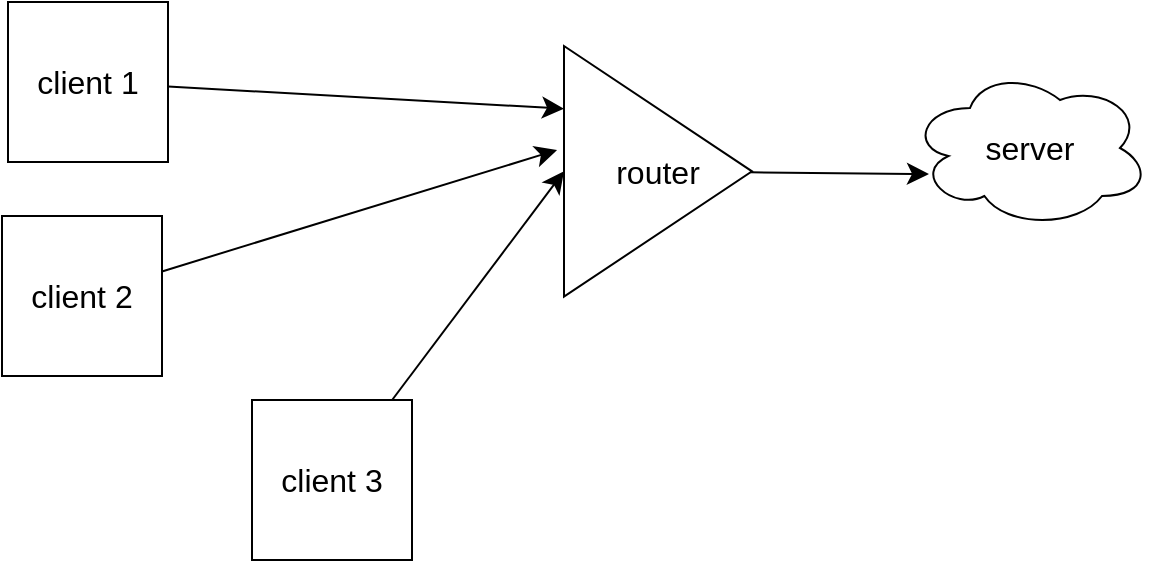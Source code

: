 <mxfile version="22.0.3" type="device">
  <diagram name="Page-1" id="TdHfESX0s8NP4UyWbSN_">
    <mxGraphModel dx="1523" dy="1242" grid="0" gridSize="10" guides="1" tooltips="1" connect="1" arrows="1" fold="1" page="0" pageScale="1" pageWidth="850" pageHeight="1100" math="0" shadow="0">
      <root>
        <mxCell id="0" />
        <mxCell id="1" parent="0" />
        <mxCell id="9q-KzV-i7xamFvu-OA7z-8" style="edgeStyle=none;curved=1;rounded=0;orthogonalLoop=1;jettySize=auto;html=1;entryX=0;entryY=0.25;entryDx=0;entryDy=0;fontSize=12;startSize=8;endSize=8;" edge="1" parent="1" source="9q-KzV-i7xamFvu-OA7z-1" target="9q-KzV-i7xamFvu-OA7z-5">
          <mxGeometry relative="1" as="geometry" />
        </mxCell>
        <mxCell id="9q-KzV-i7xamFvu-OA7z-1" value="client 1" style="whiteSpace=wrap;html=1;aspect=fixed;fontSize=16;" vertex="1" parent="1">
          <mxGeometry x="-275" y="-165" width="80" height="80" as="geometry" />
        </mxCell>
        <mxCell id="9q-KzV-i7xamFvu-OA7z-2" value="client 2" style="whiteSpace=wrap;html=1;aspect=fixed;fontSize=16;" vertex="1" parent="1">
          <mxGeometry x="-278" y="-58" width="80" height="80" as="geometry" />
        </mxCell>
        <mxCell id="9q-KzV-i7xamFvu-OA7z-6" style="edgeStyle=none;curved=1;rounded=0;orthogonalLoop=1;jettySize=auto;html=1;entryX=0;entryY=0.5;entryDx=0;entryDy=0;fontSize=12;startSize=8;endSize=8;" edge="1" parent="1" source="9q-KzV-i7xamFvu-OA7z-3" target="9q-KzV-i7xamFvu-OA7z-5">
          <mxGeometry relative="1" as="geometry" />
        </mxCell>
        <mxCell id="9q-KzV-i7xamFvu-OA7z-3" value="client 3" style="whiteSpace=wrap;html=1;aspect=fixed;fontSize=16;" vertex="1" parent="1">
          <mxGeometry x="-153" y="34" width="80" height="80" as="geometry" />
        </mxCell>
        <mxCell id="9q-KzV-i7xamFvu-OA7z-5" value="router" style="triangle;whiteSpace=wrap;html=1;fontSize=16;" vertex="1" parent="1">
          <mxGeometry x="3" y="-143" width="94" height="125.33" as="geometry" />
        </mxCell>
        <mxCell id="9q-KzV-i7xamFvu-OA7z-7" style="edgeStyle=none;curved=1;rounded=0;orthogonalLoop=1;jettySize=auto;html=1;entryX=-0.037;entryY=0.415;entryDx=0;entryDy=0;entryPerimeter=0;fontSize=12;startSize=8;endSize=8;" edge="1" parent="1" source="9q-KzV-i7xamFvu-OA7z-2" target="9q-KzV-i7xamFvu-OA7z-5">
          <mxGeometry relative="1" as="geometry" />
        </mxCell>
        <mxCell id="9q-KzV-i7xamFvu-OA7z-9" value="server" style="ellipse;shape=cloud;whiteSpace=wrap;html=1;fontSize=16;" vertex="1" parent="1">
          <mxGeometry x="176" y="-132" width="120" height="80" as="geometry" />
        </mxCell>
        <mxCell id="9q-KzV-i7xamFvu-OA7z-10" style="edgeStyle=none;curved=1;rounded=0;orthogonalLoop=1;jettySize=auto;html=1;entryX=0.079;entryY=0.663;entryDx=0;entryDy=0;entryPerimeter=0;fontSize=12;startSize=8;endSize=8;" edge="1" parent="1" source="9q-KzV-i7xamFvu-OA7z-5" target="9q-KzV-i7xamFvu-OA7z-9">
          <mxGeometry relative="1" as="geometry" />
        </mxCell>
      </root>
    </mxGraphModel>
  </diagram>
</mxfile>

